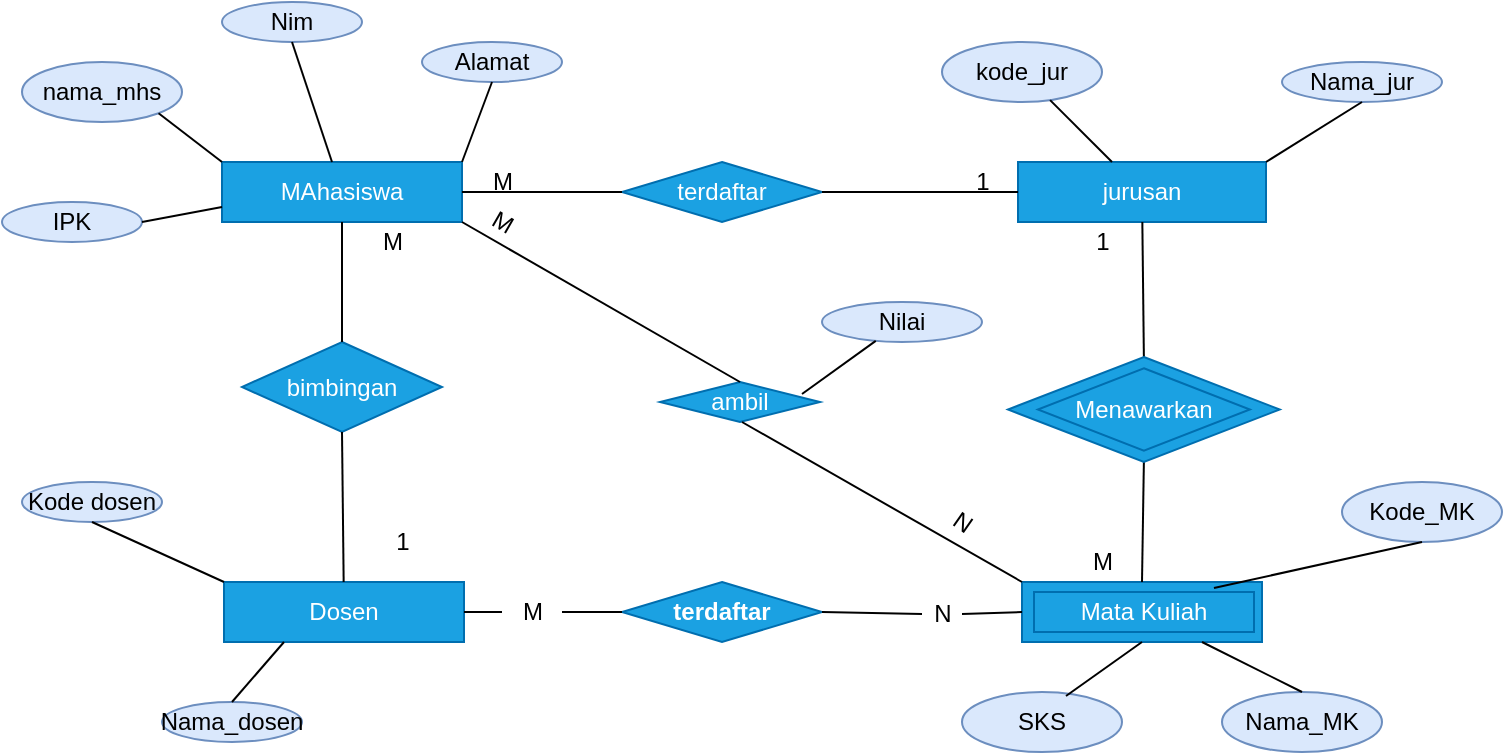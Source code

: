 <mxfile version="14.4.3" type="device"><diagram name="Page-1" id="74e2e168-ea6b-b213-b513-2b3c1d86103e"><mxGraphModel dx="852" dy="1344" grid="1" gridSize="10" guides="1" tooltips="1" connect="1" arrows="1" fold="1" page="1" pageScale="1" pageWidth="1100" pageHeight="850" background="#ffffff" math="0" shadow="0"><root><mxCell id="0"/><mxCell id="1" parent="0"/><mxCell id="IDqJJ1ZiqqmyUiPIZntT-1" value="MAhasiswa" style="rounded=0;whiteSpace=wrap;html=1;fillColor=#1ba1e2;strokeColor=#006EAF;fontColor=#ffffff;" parent="1" vertex="1"><mxGeometry x="200" y="-290" width="120" height="30" as="geometry"/></mxCell><mxCell id="IDqJJ1ZiqqmyUiPIZntT-2" value="jurusan" style="rounded=0;whiteSpace=wrap;html=1;fillColor=#1ba1e2;strokeColor=#006EAF;fontColor=#ffffff;" parent="1" vertex="1"><mxGeometry x="598" y="-290" width="124" height="30" as="geometry"/></mxCell><mxCell id="IDqJJ1ZiqqmyUiPIZntT-3" value="bimbingan" style="rhombus;whiteSpace=wrap;html=1;fillColor=#1ba1e2;strokeColor=#006EAF;fontColor=#ffffff;" parent="1" vertex="1"><mxGeometry x="210" y="-200" width="100" height="45" as="geometry"/></mxCell><mxCell id="IDqJJ1ZiqqmyUiPIZntT-4" value="nama_mhs" style="ellipse;whiteSpace=wrap;html=1;fillColor=#dae8fc;strokeColor=#6c8ebf;" parent="1" vertex="1"><mxGeometry x="100" y="-340" width="80" height="30" as="geometry"/></mxCell><mxCell id="IDqJJ1ZiqqmyUiPIZntT-5" value="Alamat" style="ellipse;whiteSpace=wrap;html=1;fillColor=#dae8fc;strokeColor=#6c8ebf;" parent="1" vertex="1"><mxGeometry x="300" y="-350" width="70" height="20" as="geometry"/></mxCell><mxCell id="IDqJJ1ZiqqmyUiPIZntT-6" value="Nim" style="ellipse;whiteSpace=wrap;html=1;fillColor=#dae8fc;strokeColor=#6c8ebf;" parent="1" vertex="1"><mxGeometry x="200" y="-370" width="70" height="20" as="geometry"/></mxCell><mxCell id="IDqJJ1ZiqqmyUiPIZntT-7" value="Nilai" style="ellipse;whiteSpace=wrap;html=1;fillColor=#dae8fc;strokeColor=#6c8ebf;" parent="1" vertex="1"><mxGeometry x="500" y="-220" width="80" height="20" as="geometry"/></mxCell><mxCell id="IDqJJ1ZiqqmyUiPIZntT-8" value="Nama_jur" style="ellipse;whiteSpace=wrap;html=1;fillColor=#dae8fc;strokeColor=#6c8ebf;" parent="1" vertex="1"><mxGeometry x="730" y="-340" width="80" height="20" as="geometry"/></mxCell><mxCell id="IDqJJ1ZiqqmyUiPIZntT-11" value="IPK" style="ellipse;whiteSpace=wrap;html=1;fillColor=#dae8fc;strokeColor=#6c8ebf;" parent="1" vertex="1"><mxGeometry x="90" y="-270" width="70" height="20" as="geometry"/></mxCell><mxCell id="IDqJJ1ZiqqmyUiPIZntT-13" value="Kode dosen" style="ellipse;whiteSpace=wrap;html=1;fillColor=#dae8fc;strokeColor=#6c8ebf;" parent="1" vertex="1"><mxGeometry x="100" y="-130" width="70" height="20" as="geometry"/></mxCell><mxCell id="IDqJJ1ZiqqmyUiPIZntT-14" value="Nama_dosen" style="ellipse;whiteSpace=wrap;html=1;fillColor=#dae8fc;strokeColor=#6c8ebf;" parent="1" vertex="1"><mxGeometry x="170" y="-20" width="70" height="20" as="geometry"/></mxCell><mxCell id="IDqJJ1ZiqqmyUiPIZntT-15" value="Dosen" style="rounded=0;whiteSpace=wrap;html=1;fillColor=#1ba1e2;strokeColor=#006EAF;fontColor=#ffffff;" parent="1" vertex="1"><mxGeometry x="201" y="-80" width="120" height="30" as="geometry"/></mxCell><mxCell id="IDqJJ1ZiqqmyUiPIZntT-16" value="kode_jur" style="ellipse;whiteSpace=wrap;html=1;fillColor=#dae8fc;strokeColor=#6c8ebf;" parent="1" vertex="1"><mxGeometry x="560" y="-350" width="80" height="30" as="geometry"/></mxCell><mxCell id="IDqJJ1ZiqqmyUiPIZntT-18" value="" style="endArrow=none;html=1;entryX=0;entryY=0.75;entryDx=0;entryDy=0;exitX=1;exitY=0.5;exitDx=0;exitDy=0;" parent="1" source="IDqJJ1ZiqqmyUiPIZntT-11" target="IDqJJ1ZiqqmyUiPIZntT-1" edge="1"><mxGeometry width="50" height="50" relative="1" as="geometry"><mxPoint x="410" y="-210" as="sourcePoint"/><mxPoint x="460" y="-260" as="targetPoint"/></mxGeometry></mxCell><mxCell id="IDqJJ1ZiqqmyUiPIZntT-19" value="" style="endArrow=none;html=1;entryX=0;entryY=0;entryDx=0;entryDy=0;exitX=1;exitY=1;exitDx=0;exitDy=0;" parent="1" source="IDqJJ1ZiqqmyUiPIZntT-4" target="IDqJJ1ZiqqmyUiPIZntT-1" edge="1"><mxGeometry width="50" height="50" relative="1" as="geometry"><mxPoint x="190" y="-310" as="sourcePoint"/><mxPoint x="460" y="-260" as="targetPoint"/></mxGeometry></mxCell><mxCell id="IDqJJ1ZiqqmyUiPIZntT-20" value="" style="endArrow=none;html=1;exitX=0.5;exitY=1;exitDx=0;exitDy=0;" parent="1" source="IDqJJ1ZiqqmyUiPIZntT-6" target="IDqJJ1ZiqqmyUiPIZntT-1" edge="1"><mxGeometry width="50" height="50" relative="1" as="geometry"><mxPoint x="410" y="-210" as="sourcePoint"/><mxPoint x="460" y="-260" as="targetPoint"/></mxGeometry></mxCell><mxCell id="IDqJJ1ZiqqmyUiPIZntT-21" value="" style="endArrow=none;html=1;entryX=0.5;entryY=1;entryDx=0;entryDy=0;exitX=1;exitY=0;exitDx=0;exitDy=0;" parent="1" source="IDqJJ1ZiqqmyUiPIZntT-1" target="IDqJJ1ZiqqmyUiPIZntT-5" edge="1"><mxGeometry width="50" height="50" relative="1" as="geometry"><mxPoint x="410" y="-210" as="sourcePoint"/><mxPoint x="460" y="-260" as="targetPoint"/></mxGeometry></mxCell><mxCell id="IDqJJ1ZiqqmyUiPIZntT-22" value="ambil" style="rhombus;whiteSpace=wrap;html=1;fillColor=#1ba1e2;strokeColor=#006EAF;fontColor=#ffffff;" parent="1" vertex="1"><mxGeometry x="419" y="-180" width="80" height="20" as="geometry"/></mxCell><mxCell id="IDqJJ1ZiqqmyUiPIZntT-23" value="terdaftar" style="rhombus;whiteSpace=wrap;html=1;fillColor=#1ba1e2;strokeColor=#006EAF;fontColor=#ffffff;" parent="1" vertex="1"><mxGeometry x="400" y="-290" width="100" height="30" as="geometry"/></mxCell><mxCell id="IDqJJ1ZiqqmyUiPIZntT-25" value="" style="endArrow=none;html=1;" parent="1" source="IDqJJ1ZiqqmyUiPIZntT-7" edge="1"><mxGeometry width="50" height="50" relative="1" as="geometry"><mxPoint x="410" y="-110" as="sourcePoint"/><mxPoint x="490" y="-174" as="targetPoint"/></mxGeometry></mxCell><mxCell id="IDqJJ1ZiqqmyUiPIZntT-28" value="" style="endArrow=none;html=1;entryX=1;entryY=0.5;entryDx=0;entryDy=0;exitX=0;exitY=0.5;exitDx=0;exitDy=0;" parent="1" source="IDqJJ1ZiqqmyUiPIZntT-2" target="IDqJJ1ZiqqmyUiPIZntT-23" edge="1"><mxGeometry width="50" height="50" relative="1" as="geometry"><mxPoint x="410" y="-210" as="sourcePoint"/><mxPoint x="460" y="-260" as="targetPoint"/></mxGeometry></mxCell><mxCell id="IDqJJ1ZiqqmyUiPIZntT-29" value="" style="endArrow=none;html=1;entryX=0;entryY=0.5;entryDx=0;entryDy=0;" parent="1" source="IDqJJ1ZiqqmyUiPIZntT-1" target="IDqJJ1ZiqqmyUiPIZntT-23" edge="1"><mxGeometry width="50" height="50" relative="1" as="geometry"><mxPoint x="410" y="-210" as="sourcePoint"/><mxPoint x="460" y="-260" as="targetPoint"/></mxGeometry></mxCell><mxCell id="IDqJJ1ZiqqmyUiPIZntT-30" value="" style="endArrow=none;html=1;" parent="1" source="IDqJJ1ZiqqmyUiPIZntT-16" target="IDqJJ1ZiqqmyUiPIZntT-2" edge="1"><mxGeometry width="50" height="50" relative="1" as="geometry"><mxPoint x="410" y="-210" as="sourcePoint"/><mxPoint x="640" y="-280" as="targetPoint"/></mxGeometry></mxCell><mxCell id="IDqJJ1ZiqqmyUiPIZntT-31" value="" style="endArrow=none;html=1;entryX=1;entryY=0;entryDx=0;entryDy=0;exitX=0.5;exitY=1;exitDx=0;exitDy=0;" parent="1" source="IDqJJ1ZiqqmyUiPIZntT-8" target="IDqJJ1ZiqqmyUiPIZntT-2" edge="1"><mxGeometry width="50" height="50" relative="1" as="geometry"><mxPoint x="410" y="-210" as="sourcePoint"/><mxPoint x="460" y="-260" as="targetPoint"/></mxGeometry></mxCell><mxCell id="IDqJJ1ZiqqmyUiPIZntT-32" value="" style="endArrow=none;html=1;entryX=0.5;entryY=1;entryDx=0;entryDy=0;" parent="1" source="IDqJJ1ZiqqmyUiPIZntT-15" target="IDqJJ1ZiqqmyUiPIZntT-3" edge="1"><mxGeometry width="50" height="50" relative="1" as="geometry"><mxPoint x="410" y="-110" as="sourcePoint"/><mxPoint x="460" y="-160" as="targetPoint"/></mxGeometry></mxCell><mxCell id="IDqJJ1ZiqqmyUiPIZntT-33" value="" style="endArrow=none;html=1;entryX=0;entryY=0;entryDx=0;entryDy=0;exitX=0.5;exitY=1;exitDx=0;exitDy=0;" parent="1" source="IDqJJ1ZiqqmyUiPIZntT-13" target="IDqJJ1ZiqqmyUiPIZntT-15" edge="1"><mxGeometry width="50" height="50" relative="1" as="geometry"><mxPoint x="410" y="-110" as="sourcePoint"/><mxPoint x="460" y="-160" as="targetPoint"/></mxGeometry></mxCell><mxCell id="IDqJJ1ZiqqmyUiPIZntT-35" value="" style="endArrow=none;html=1;entryX=0.25;entryY=1;entryDx=0;entryDy=0;exitX=0.5;exitY=0;exitDx=0;exitDy=0;" parent="1" source="IDqJJ1ZiqqmyUiPIZntT-14" target="IDqJJ1ZiqqmyUiPIZntT-15" edge="1"><mxGeometry width="50" height="50" relative="1" as="geometry"><mxPoint x="410" y="-110" as="sourcePoint"/><mxPoint x="460" y="-160" as="targetPoint"/></mxGeometry></mxCell><mxCell id="IDqJJ1ZiqqmyUiPIZntT-36" value="terdaftar" style="rhombus;whiteSpace=wrap;html=1;fontStyle=1;fillColor=#1ba1e2;strokeColor=#006EAF;fontColor=#ffffff;" parent="1" vertex="1"><mxGeometry x="400" y="-80" width="100" height="30" as="geometry"/></mxCell><mxCell id="IDqJJ1ZiqqmyUiPIZntT-37" value="" style="rounded=0;whiteSpace=wrap;html=1;fillColor=#1ba1e2;strokeColor=#006EAF;fontColor=#ffffff;" parent="1" vertex="1"><mxGeometry x="600" y="-80" width="120" height="30" as="geometry"/></mxCell><mxCell id="IDqJJ1ZiqqmyUiPIZntT-38" value="Mata Kuliah" style="rounded=0;whiteSpace=wrap;html=1;fillColor=#1ba1e2;strokeColor=#006EAF;fontColor=#ffffff;" parent="1" vertex="1"><mxGeometry x="606" y="-75" width="110" height="20" as="geometry"/></mxCell><mxCell id="IDqJJ1ZiqqmyUiPIZntT-39" value="" style="endArrow=none;html=1;entryX=1;entryY=0.5;entryDx=0;entryDy=0;exitX=0;exitY=0.5;exitDx=0;exitDy=0;" parent="1" source="H9IvQUqDX35dojtd2A7z-7" target="IDqJJ1ZiqqmyUiPIZntT-15" edge="1"><mxGeometry width="50" height="50" relative="1" as="geometry"><mxPoint x="410" y="-110" as="sourcePoint"/><mxPoint x="460" y="-160" as="targetPoint"/></mxGeometry></mxCell><mxCell id="IDqJJ1ZiqqmyUiPIZntT-41" value="" style="endArrow=none;html=1;exitX=1;exitY=0.5;exitDx=0;exitDy=0;entryX=0;entryY=0.5;entryDx=0;entryDy=0;" parent="1" source="H9IvQUqDX35dojtd2A7z-9" target="IDqJJ1ZiqqmyUiPIZntT-37" edge="1"><mxGeometry width="50" height="50" relative="1" as="geometry"><mxPoint x="410" y="-110" as="sourcePoint"/><mxPoint x="460" y="-160" as="targetPoint"/></mxGeometry></mxCell><mxCell id="IDqJJ1ZiqqmyUiPIZntT-43" value="" style="endArrow=none;html=1;exitX=0.5;exitY=0;exitDx=0;exitDy=0;" parent="1" source="IDqJJ1ZiqqmyUiPIZntT-42" target="IDqJJ1ZiqqmyUiPIZntT-2" edge="1"><mxGeometry width="50" height="50" relative="1" as="geometry"><mxPoint x="410" y="-110" as="sourcePoint"/><mxPoint x="690" y="-250" as="targetPoint"/></mxGeometry></mxCell><mxCell id="IDqJJ1ZiqqmyUiPIZntT-44" value="" style="endArrow=none;html=1;exitX=0;exitY=0;exitDx=0;exitDy=0;" parent="1" source="IDqJJ1ZiqqmyUiPIZntT-37" edge="1"><mxGeometry width="50" height="50" relative="1" as="geometry"><mxPoint x="410" y="-110" as="sourcePoint"/><mxPoint x="460" y="-160" as="targetPoint"/></mxGeometry></mxCell><mxCell id="IDqJJ1ZiqqmyUiPIZntT-47" value="" style="endArrow=none;html=1;entryX=0.5;entryY=1;entryDx=0;entryDy=0;exitX=0.5;exitY=0;exitDx=0;exitDy=0;" parent="1" source="IDqJJ1ZiqqmyUiPIZntT-37" target="IDqJJ1ZiqqmyUiPIZntT-42" edge="1"><mxGeometry width="50" height="50" relative="1" as="geometry"><mxPoint x="660" y="-90" as="sourcePoint"/><mxPoint x="460" y="-160" as="targetPoint"/></mxGeometry></mxCell><mxCell id="IDqJJ1ZiqqmyUiPIZntT-48" value="" style="endArrow=none;html=1;entryX=0.5;entryY=0;entryDx=0;entryDy=0;exitX=1;exitY=1;exitDx=0;exitDy=0;" parent="1" source="IDqJJ1ZiqqmyUiPIZntT-1" target="IDqJJ1ZiqqmyUiPIZntT-22" edge="1"><mxGeometry width="50" height="50" relative="1" as="geometry"><mxPoint x="410" y="-110" as="sourcePoint"/><mxPoint x="460" y="-160" as="targetPoint"/></mxGeometry></mxCell><mxCell id="IDqJJ1ZiqqmyUiPIZntT-49" value="SKS" style="ellipse;whiteSpace=wrap;html=1;fillColor=#dae8fc;strokeColor=#6c8ebf;" parent="1" vertex="1"><mxGeometry x="570" y="-25" width="80" height="30" as="geometry"/></mxCell><mxCell id="IDqJJ1ZiqqmyUiPIZntT-50" value="Nama_MK" style="ellipse;whiteSpace=wrap;html=1;fillColor=#dae8fc;strokeColor=#6c8ebf;" parent="1" vertex="1"><mxGeometry x="700" y="-25" width="80" height="30" as="geometry"/></mxCell><mxCell id="IDqJJ1ZiqqmyUiPIZntT-51" value="" style="endArrow=none;html=1;entryX=0.5;entryY=1;entryDx=0;entryDy=0;exitX=0.5;exitY=0;exitDx=0;exitDy=0;" parent="1" source="IDqJJ1ZiqqmyUiPIZntT-3" target="IDqJJ1ZiqqmyUiPIZntT-1" edge="1"><mxGeometry width="50" height="50" relative="1" as="geometry"><mxPoint x="410" y="-110" as="sourcePoint"/><mxPoint x="460" y="-160" as="targetPoint"/></mxGeometry></mxCell><mxCell id="IDqJJ1ZiqqmyUiPIZntT-53" value="" style="group" parent="1" vertex="1" connectable="0"><mxGeometry x="593" y="-192.5" width="135.88" height="52.5" as="geometry"/></mxCell><mxCell id="IDqJJ1ZiqqmyUiPIZntT-42" value="" style="rhombus;whiteSpace=wrap;html=1;fillColor=#1ba1e2;strokeColor=#006EAF;fontColor=#ffffff;" parent="IDqJJ1ZiqqmyUiPIZntT-53" vertex="1"><mxGeometry width="135.88" height="52.5" as="geometry"/></mxCell><mxCell id="IDqJJ1ZiqqmyUiPIZntT-52" value="Menawarkan" style="rhombus;whiteSpace=wrap;html=1;fillColor=#1ba1e2;strokeColor=#006EAF;fontColor=#ffffff;" parent="IDqJJ1ZiqqmyUiPIZntT-53" vertex="1"><mxGeometry x="14.94" y="5.62" width="106" height="41.25" as="geometry"/></mxCell><mxCell id="IDqJJ1ZiqqmyUiPIZntT-57" value="" style="endArrow=none;html=1;exitX=0.65;exitY=0.067;exitDx=0;exitDy=0;exitPerimeter=0;entryX=0.5;entryY=1;entryDx=0;entryDy=0;" parent="1" source="IDqJJ1ZiqqmyUiPIZntT-49" target="IDqJJ1ZiqqmyUiPIZntT-37" edge="1"><mxGeometry width="50" height="50" relative="1" as="geometry"><mxPoint x="620" y="55" as="sourcePoint"/><mxPoint x="670" y="5" as="targetPoint"/></mxGeometry></mxCell><mxCell id="IDqJJ1ZiqqmyUiPIZntT-58" value="" style="endArrow=none;html=1;entryX=0.75;entryY=1;entryDx=0;entryDy=0;exitX=0.5;exitY=0;exitDx=0;exitDy=0;" parent="1" source="IDqJJ1ZiqqmyUiPIZntT-50" target="IDqJJ1ZiqqmyUiPIZntT-37" edge="1"><mxGeometry width="50" height="50" relative="1" as="geometry"><mxPoint x="410" y="-110" as="sourcePoint"/><mxPoint x="460" y="-160" as="targetPoint"/></mxGeometry></mxCell><mxCell id="IDqJJ1ZiqqmyUiPIZntT-59" value="Kode_MK" style="ellipse;whiteSpace=wrap;html=1;fillColor=#dae8fc;strokeColor=#6c8ebf;" parent="1" vertex="1"><mxGeometry x="760" y="-130" width="80" height="30" as="geometry"/></mxCell><mxCell id="IDqJJ1ZiqqmyUiPIZntT-60" value="" style="endArrow=none;html=1;exitX=0.818;exitY=-0.1;exitDx=0;exitDy=0;exitPerimeter=0;entryX=0.5;entryY=1;entryDx=0;entryDy=0;" parent="1" source="IDqJJ1ZiqqmyUiPIZntT-38" target="IDqJJ1ZiqqmyUiPIZntT-59" edge="1"><mxGeometry width="50" height="50" relative="1" as="geometry"><mxPoint x="450" y="-130" as="sourcePoint"/><mxPoint x="500" y="-180" as="targetPoint"/></mxGeometry></mxCell><mxCell id="H9IvQUqDX35dojtd2A7z-1" value="M" style="text;html=1;align=center;verticalAlign=middle;resizable=0;points=[];autosize=1;" parent="1" vertex="1"><mxGeometry x="270" y="-260" width="30" height="20" as="geometry"/></mxCell><mxCell id="H9IvQUqDX35dojtd2A7z-2" value="1" style="text;html=1;align=center;verticalAlign=middle;resizable=0;points=[];autosize=1;" parent="1" vertex="1"><mxGeometry x="280" y="-110" width="20" height="20" as="geometry"/></mxCell><mxCell id="H9IvQUqDX35dojtd2A7z-3" value="1" style="text;html=1;align=center;verticalAlign=middle;resizable=0;points=[];autosize=1;" parent="1" vertex="1"><mxGeometry x="570" y="-290" width="20" height="20" as="geometry"/></mxCell><mxCell id="H9IvQUqDX35dojtd2A7z-4" value="1" style="text;html=1;align=center;verticalAlign=middle;resizable=0;points=[];autosize=1;" parent="1" vertex="1"><mxGeometry x="630" y="-260" width="20" height="20" as="geometry"/></mxCell><mxCell id="H9IvQUqDX35dojtd2A7z-5" value="M" style="text;html=1;align=center;verticalAlign=middle;resizable=0;points=[];autosize=1;" parent="1" vertex="1"><mxGeometry x="625" y="-100" width="30" height="20" as="geometry"/></mxCell><mxCell id="H9IvQUqDX35dojtd2A7z-6" value="M" style="text;html=1;align=center;verticalAlign=middle;resizable=0;points=[];autosize=1;" parent="1" vertex="1"><mxGeometry x="325" y="-290" width="30" height="20" as="geometry"/></mxCell><mxCell id="H9IvQUqDX35dojtd2A7z-8" value="M" style="text;html=1;align=center;verticalAlign=middle;resizable=0;points=[];autosize=1;rotation=30;" parent="1" vertex="1"><mxGeometry x="325" y="-270" width="30" height="20" as="geometry"/></mxCell><mxCell id="H9IvQUqDX35dojtd2A7z-10" value="N" style="text;html=1;align=center;verticalAlign=middle;resizable=0;points=[];autosize=1;rotation=35;" parent="1" vertex="1"><mxGeometry x="560" y="-120" width="20" height="20" as="geometry"/></mxCell><mxCell id="H9IvQUqDX35dojtd2A7z-9" value="N" style="text;html=1;align=center;verticalAlign=middle;resizable=0;points=[];autosize=1;" parent="1" vertex="1"><mxGeometry x="550" y="-74" width="20" height="20" as="geometry"/></mxCell><mxCell id="H9IvQUqDX35dojtd2A7z-11" value="" style="endArrow=none;html=1;exitX=1;exitY=0.5;exitDx=0;exitDy=0;entryX=0;entryY=0.5;entryDx=0;entryDy=0;" parent="1" source="IDqJJ1ZiqqmyUiPIZntT-36" target="H9IvQUqDX35dojtd2A7z-9" edge="1"><mxGeometry width="50" height="50" relative="1" as="geometry"><mxPoint x="500" y="-65" as="sourcePoint"/><mxPoint x="600" y="-65" as="targetPoint"/></mxGeometry></mxCell><mxCell id="H9IvQUqDX35dojtd2A7z-7" value="M" style="text;html=1;align=center;verticalAlign=middle;resizable=0;points=[];autosize=1;" parent="1" vertex="1"><mxGeometry x="340" y="-75" width="30" height="20" as="geometry"/></mxCell><mxCell id="a0_8biLZvfJnWYEmn5OQ-1" value="" style="endArrow=none;html=1;entryX=1;entryY=0.5;entryDx=0;entryDy=0;exitX=0;exitY=0.5;exitDx=0;exitDy=0;" edge="1" parent="1" source="IDqJJ1ZiqqmyUiPIZntT-36" target="H9IvQUqDX35dojtd2A7z-7"><mxGeometry width="50" height="50" relative="1" as="geometry"><mxPoint x="400" y="-65" as="sourcePoint"/><mxPoint x="321" y="-65" as="targetPoint"/></mxGeometry></mxCell></root></mxGraphModel></diagram></mxfile>